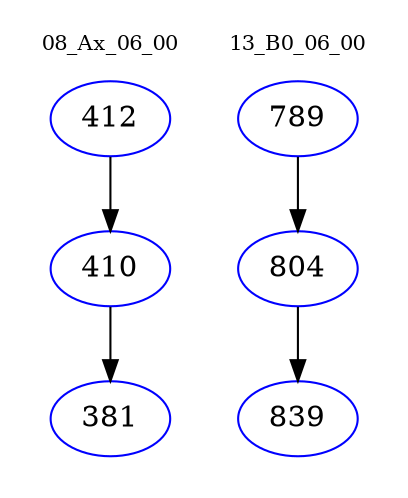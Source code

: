 digraph{
subgraph cluster_0 {
color = white
label = "08_Ax_06_00";
fontsize=10;
T0_412 [label="412", color="blue"]
T0_412 -> T0_410 [color="black"]
T0_410 [label="410", color="blue"]
T0_410 -> T0_381 [color="black"]
T0_381 [label="381", color="blue"]
}
subgraph cluster_1 {
color = white
label = "13_B0_06_00";
fontsize=10;
T1_789 [label="789", color="blue"]
T1_789 -> T1_804 [color="black"]
T1_804 [label="804", color="blue"]
T1_804 -> T1_839 [color="black"]
T1_839 [label="839", color="blue"]
}
}
